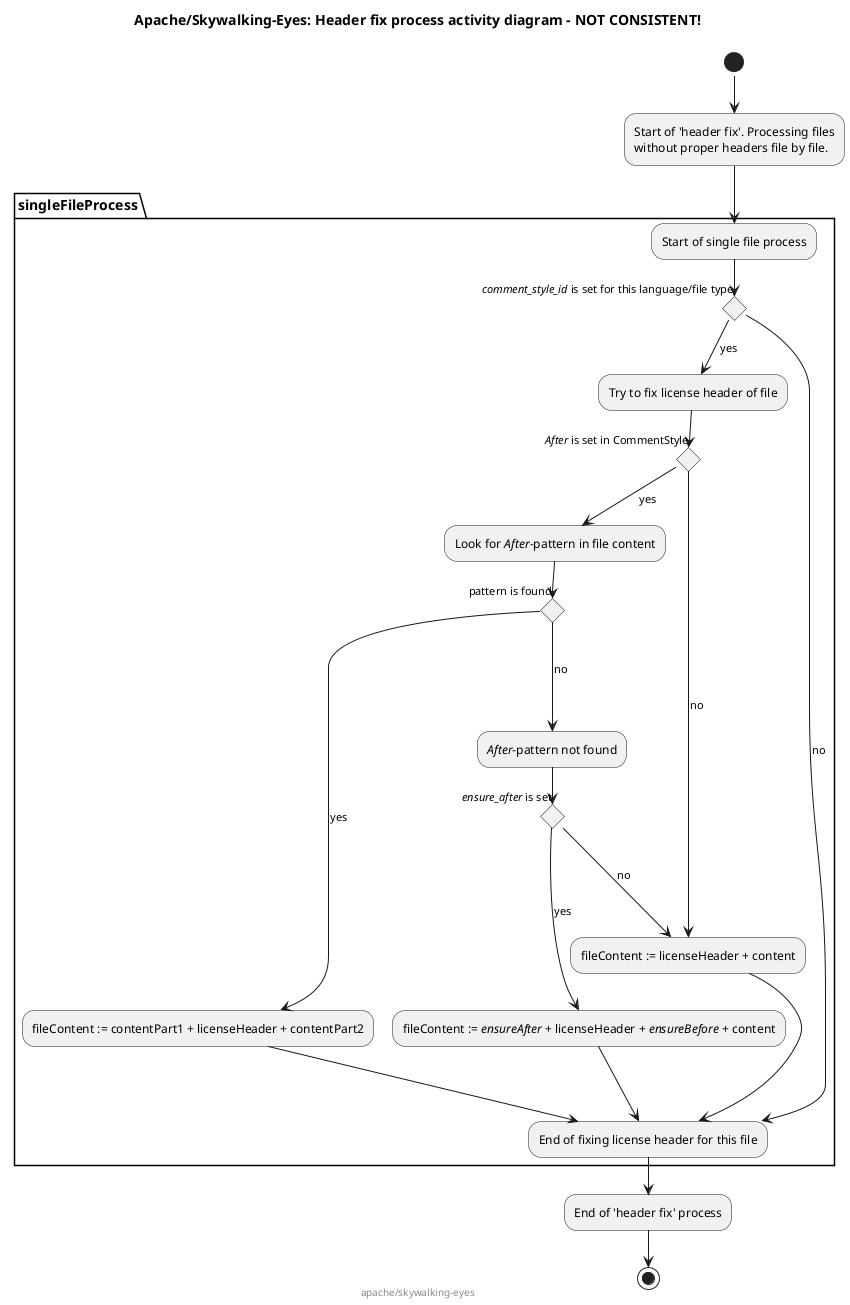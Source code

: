@startuml

' Licensed to Apache Software Foundation (ASF) under one or more contributor
' license agreements. See the NOTICE file distributed with
' this work for additional information regarding copyright
' ownership. Apache Software Foundation (ASF) licenses this file to you under
' the Apache License, Version 2.0 (the "License"); you may
' not use this file except in compliance with the License.
' You may obtain a copy of the License at
'
'     http://www.apache.org/licenses/LICENSE-2.0
'
' Unless required by applicable law or agreed to in writing,
' software distributed under the License is distributed on an
' "AS IS" BASIS, WITHOUT WARRANTIES OR CONDITIONS OF ANY
' KIND, either express or implied.  See the License for the
' specific language governing permissions and limitations
' under the License.

' the following line cares about avoiding the need of graphviz dependency by PlantUML (in CI))
!pragma layout smetana

title "Apache/Skywalking-Eyes: Header fix process activity diagram - NOT CONSISTENT!"
footer apache/skywalking-eyes

(*) --> "Start of 'header fix'. Processing files\nwithout proper headers file by file." as startNode

partition singleFileProcess {
startNode --> "Start of single file process" as startFileNode

if "<i>comment_style_id</i> is set for this language/file type" then
    -->[yes] "Try to fix license header of file"

    if <i>After</i> is set in CommentStyle then
        -->[yes] Look for <i>After</i>-pattern in file content

        if pattern is found then
            ------->[yes] "fileContent := contentPart1 + licenseHeader + contentPart2"
            ---> "End of fixing license header for this file" as endFileProcessingNode
        else
            --->[no] "<i>After</i>-pattern not found"

            if "<i>ensure_after</i> is set" then
                ---->[yes] "fileContent := <i>ensureAfter</i> + licenseHeader + <i>ensureBefore</i> + content"
                ---> endFileProcessingNode
            else
                --->[no] "fileContent := licenseHeader + content" as defaultHeaderFix
            endif

        endif
    else
        -->[no] defaultHeaderFix
        ---> endFileProcessingNode
    endif
else
    ---->[no] endFileProcessingNode
endif
}

endFileProcessingNode --> "End of 'header fix' process" as endNode
endNode --> (*)

@enduml